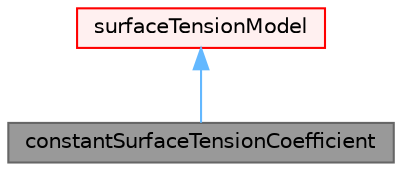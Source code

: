 digraph "constantSurfaceTensionCoefficient"
{
 // LATEX_PDF_SIZE
  bgcolor="transparent";
  edge [fontname=Helvetica,fontsize=10,labelfontname=Helvetica,labelfontsize=10];
  node [fontname=Helvetica,fontsize=10,shape=box,height=0.2,width=0.4];
  Node1 [id="Node000001",label="constantSurfaceTensionCoefficient",height=0.2,width=0.4,color="gray40", fillcolor="grey60", style="filled", fontcolor="black",tooltip=" "];
  Node2 -> Node1 [id="edge1_Node000001_Node000002",dir="back",color="steelblue1",style="solid",tooltip=" "];
  Node2 [id="Node000002",label="surfaceTensionModel",height=0.2,width=0.4,color="red", fillcolor="#FFF0F0", style="filled",URL="$classFoam_1_1reactingMultiphaseEuler_1_1surfaceTensionModel.html",tooltip=" "];
}
